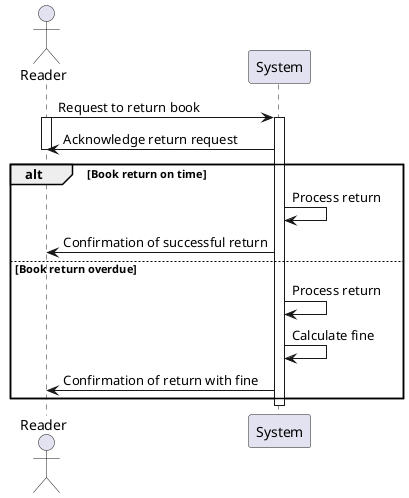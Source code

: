 @startuml
actor Reader
participant System

Reader -> System: Request to return book
activate Reader
activate System
System -> Reader: Acknowledge return request
deactivate Reader
alt Book return on time
    System -> System: Process return
    System -> Reader: Confirmation of successful return
else Book return overdue
    System -> System: Process return
    System -> System: Calculate fine
    System -> Reader: Confirmation of return with fine
end
deactivate System
@enduml
